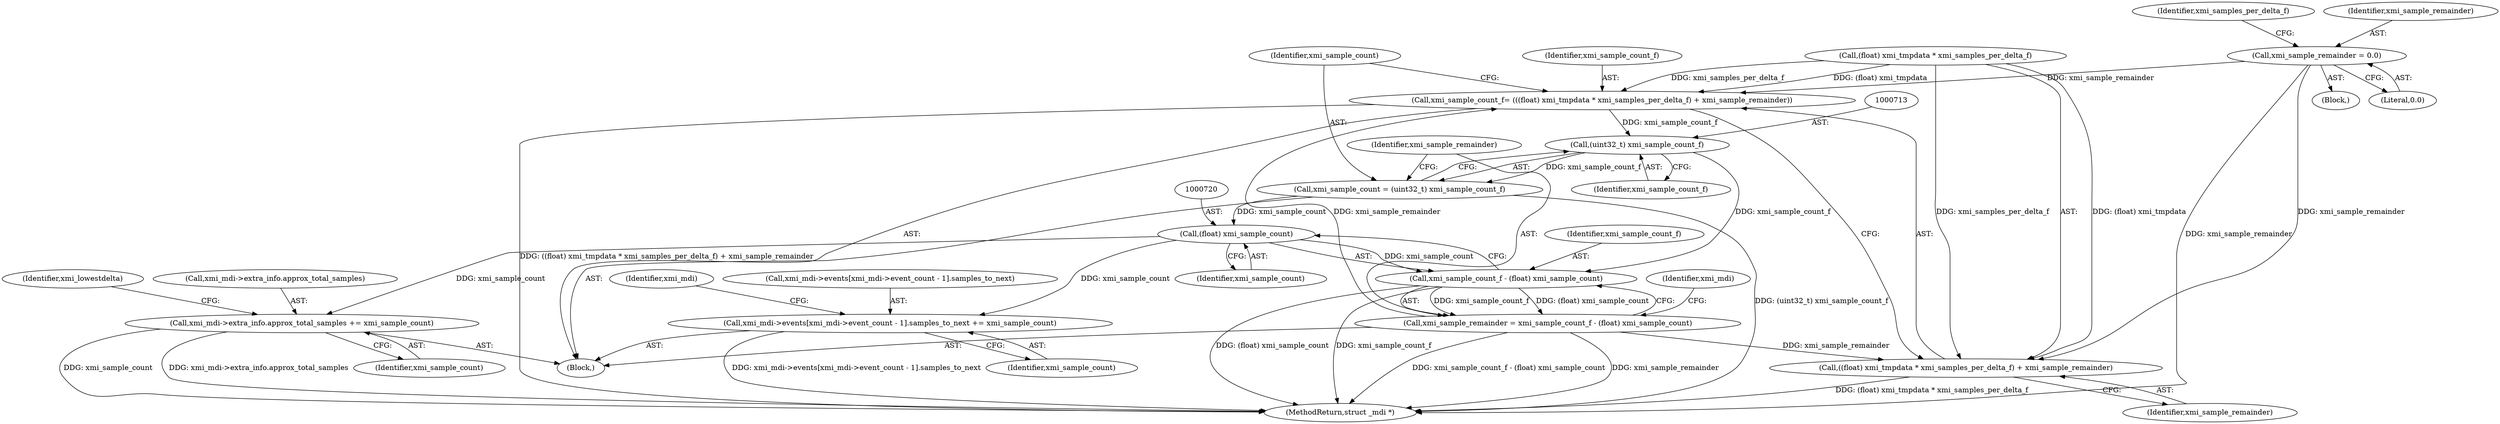 digraph "0_wildmidi_660b513d99bced8783a4a5984ac2f742c74ebbdd_3@API" {
"1000157" [label="(Call,xmi_sample_remainder = 0.0)"];
"1000701" [label="(Call,xmi_sample_count_f= (((float) xmi_tmpdata * xmi_samples_per_delta_f) + xmi_sample_remainder))"];
"1000712" [label="(Call,(uint32_t) xmi_sample_count_f)"];
"1000710" [label="(Call,xmi_sample_count = (uint32_t) xmi_sample_count_f)"];
"1000719" [label="(Call,(float) xmi_sample_count)"];
"1000717" [label="(Call,xmi_sample_count_f - (float) xmi_sample_count)"];
"1000715" [label="(Call,xmi_sample_remainder = xmi_sample_count_f - (float) xmi_sample_count)"];
"1000703" [label="(Call,((float) xmi_tmpdata * xmi_samples_per_delta_f) + xmi_sample_remainder)"];
"1000722" [label="(Call,xmi_mdi->events[xmi_mdi->event_count - 1].samples_to_next += xmi_sample_count)"];
"1000735" [label="(Call,xmi_mdi->extra_info.approx_total_samples += xmi_sample_count)"];
"1000714" [label="(Identifier,xmi_sample_count_f)"];
"1000734" [label="(Identifier,xmi_sample_count)"];
"1000721" [label="(Identifier,xmi_sample_count)"];
"1000711" [label="(Identifier,xmi_sample_count)"];
"1000717" [label="(Call,xmi_sample_count_f - (float) xmi_sample_count)"];
"1000683" [label="(Block,)"];
"1001059" [label="(MethodReturn,struct _mdi *)"];
"1000710" [label="(Call,xmi_sample_count = (uint32_t) xmi_sample_count_f)"];
"1000718" [label="(Identifier,xmi_sample_count_f)"];
"1000741" [label="(Identifier,xmi_sample_count)"];
"1000738" [label="(Identifier,xmi_mdi)"];
"1000157" [label="(Call,xmi_sample_remainder = 0.0)"];
"1000701" [label="(Call,xmi_sample_count_f= (((float) xmi_tmpdata * xmi_samples_per_delta_f) + xmi_sample_remainder))"];
"1000719" [label="(Call,(float) xmi_sample_count)"];
"1000712" [label="(Call,(uint32_t) xmi_sample_count_f)"];
"1000716" [label="(Identifier,xmi_sample_remainder)"];
"1000735" [label="(Call,xmi_mdi->extra_info.approx_total_samples += xmi_sample_count)"];
"1000722" [label="(Call,xmi_mdi->events[xmi_mdi->event_count - 1].samples_to_next += xmi_sample_count)"];
"1000743" [label="(Identifier,xmi_lowestdelta)"];
"1000726" [label="(Identifier,xmi_mdi)"];
"1000107" [label="(Block,)"];
"1000159" [label="(Literal,0.0)"];
"1000162" [label="(Identifier,xmi_samples_per_delta_f)"];
"1000723" [label="(Call,xmi_mdi->events[xmi_mdi->event_count - 1].samples_to_next)"];
"1000702" [label="(Identifier,xmi_sample_count_f)"];
"1000704" [label="(Call,(float) xmi_tmpdata * xmi_samples_per_delta_f)"];
"1000715" [label="(Call,xmi_sample_remainder = xmi_sample_count_f - (float) xmi_sample_count)"];
"1000736" [label="(Call,xmi_mdi->extra_info.approx_total_samples)"];
"1000709" [label="(Identifier,xmi_sample_remainder)"];
"1000158" [label="(Identifier,xmi_sample_remainder)"];
"1000703" [label="(Call,((float) xmi_tmpdata * xmi_samples_per_delta_f) + xmi_sample_remainder)"];
"1000157" -> "1000107"  [label="AST: "];
"1000157" -> "1000159"  [label="CFG: "];
"1000158" -> "1000157"  [label="AST: "];
"1000159" -> "1000157"  [label="AST: "];
"1000162" -> "1000157"  [label="CFG: "];
"1000157" -> "1001059"  [label="DDG: xmi_sample_remainder"];
"1000157" -> "1000701"  [label="DDG: xmi_sample_remainder"];
"1000157" -> "1000703"  [label="DDG: xmi_sample_remainder"];
"1000701" -> "1000683"  [label="AST: "];
"1000701" -> "1000703"  [label="CFG: "];
"1000702" -> "1000701"  [label="AST: "];
"1000703" -> "1000701"  [label="AST: "];
"1000711" -> "1000701"  [label="CFG: "];
"1000701" -> "1001059"  [label="DDG: ((float) xmi_tmpdata * xmi_samples_per_delta_f) + xmi_sample_remainder"];
"1000704" -> "1000701"  [label="DDG: (float) xmi_tmpdata"];
"1000704" -> "1000701"  [label="DDG: xmi_samples_per_delta_f"];
"1000715" -> "1000701"  [label="DDG: xmi_sample_remainder"];
"1000701" -> "1000712"  [label="DDG: xmi_sample_count_f"];
"1000712" -> "1000710"  [label="AST: "];
"1000712" -> "1000714"  [label="CFG: "];
"1000713" -> "1000712"  [label="AST: "];
"1000714" -> "1000712"  [label="AST: "];
"1000710" -> "1000712"  [label="CFG: "];
"1000712" -> "1000710"  [label="DDG: xmi_sample_count_f"];
"1000712" -> "1000717"  [label="DDG: xmi_sample_count_f"];
"1000710" -> "1000683"  [label="AST: "];
"1000711" -> "1000710"  [label="AST: "];
"1000716" -> "1000710"  [label="CFG: "];
"1000710" -> "1001059"  [label="DDG: (uint32_t) xmi_sample_count_f"];
"1000710" -> "1000719"  [label="DDG: xmi_sample_count"];
"1000719" -> "1000717"  [label="AST: "];
"1000719" -> "1000721"  [label="CFG: "];
"1000720" -> "1000719"  [label="AST: "];
"1000721" -> "1000719"  [label="AST: "];
"1000717" -> "1000719"  [label="CFG: "];
"1000719" -> "1000717"  [label="DDG: xmi_sample_count"];
"1000719" -> "1000722"  [label="DDG: xmi_sample_count"];
"1000719" -> "1000735"  [label="DDG: xmi_sample_count"];
"1000717" -> "1000715"  [label="AST: "];
"1000718" -> "1000717"  [label="AST: "];
"1000715" -> "1000717"  [label="CFG: "];
"1000717" -> "1001059"  [label="DDG: (float) xmi_sample_count"];
"1000717" -> "1001059"  [label="DDG: xmi_sample_count_f"];
"1000717" -> "1000715"  [label="DDG: xmi_sample_count_f"];
"1000717" -> "1000715"  [label="DDG: (float) xmi_sample_count"];
"1000715" -> "1000683"  [label="AST: "];
"1000716" -> "1000715"  [label="AST: "];
"1000726" -> "1000715"  [label="CFG: "];
"1000715" -> "1001059"  [label="DDG: xmi_sample_remainder"];
"1000715" -> "1001059"  [label="DDG: xmi_sample_count_f - (float) xmi_sample_count"];
"1000715" -> "1000703"  [label="DDG: xmi_sample_remainder"];
"1000703" -> "1000709"  [label="CFG: "];
"1000704" -> "1000703"  [label="AST: "];
"1000709" -> "1000703"  [label="AST: "];
"1000703" -> "1001059"  [label="DDG: (float) xmi_tmpdata * xmi_samples_per_delta_f"];
"1000704" -> "1000703"  [label="DDG: (float) xmi_tmpdata"];
"1000704" -> "1000703"  [label="DDG: xmi_samples_per_delta_f"];
"1000722" -> "1000683"  [label="AST: "];
"1000722" -> "1000734"  [label="CFG: "];
"1000723" -> "1000722"  [label="AST: "];
"1000734" -> "1000722"  [label="AST: "];
"1000738" -> "1000722"  [label="CFG: "];
"1000722" -> "1001059"  [label="DDG: xmi_mdi->events[xmi_mdi->event_count - 1].samples_to_next"];
"1000735" -> "1000683"  [label="AST: "];
"1000735" -> "1000741"  [label="CFG: "];
"1000736" -> "1000735"  [label="AST: "];
"1000741" -> "1000735"  [label="AST: "];
"1000743" -> "1000735"  [label="CFG: "];
"1000735" -> "1001059"  [label="DDG: xmi_sample_count"];
"1000735" -> "1001059"  [label="DDG: xmi_mdi->extra_info.approx_total_samples"];
}
